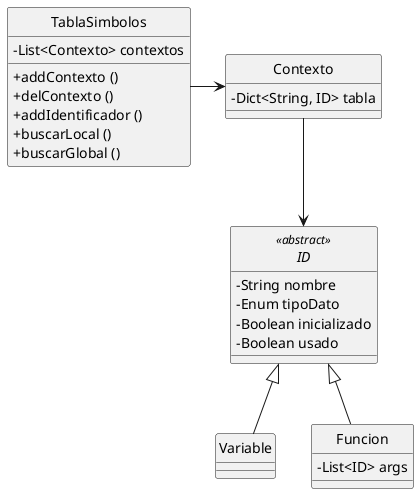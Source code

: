 /' Para ejecutar este archivo y mostrar el 
   diagrama UML usar las teclas 'Alt' + 'D' '/

@startuml TablaSimbolos

skinparam ClassAttributeIconSize 0
hide circle

class TablaSimbolos {
    - List<Contexto> contextos
    + addContexto ()
    + delContexto ()
    + addIdentificador ()
    + buscarLocal ()
    + buscarGlobal ()
}

class Contexto {
    - Dict<String, ID> tabla
}

abstract class ID <<abstract>> {
    - String nombre
    - Enum tipoDato
    - Boolean inicializado
    - Boolean usado 
}

class Variable 
class Funcion {
    - List<ID> args
}

/' Relaciones '/
TablaSimbolos -> Contexto
Contexto --> ID
ID <|-- Variable 
ID <|-- Funcion

@enduml